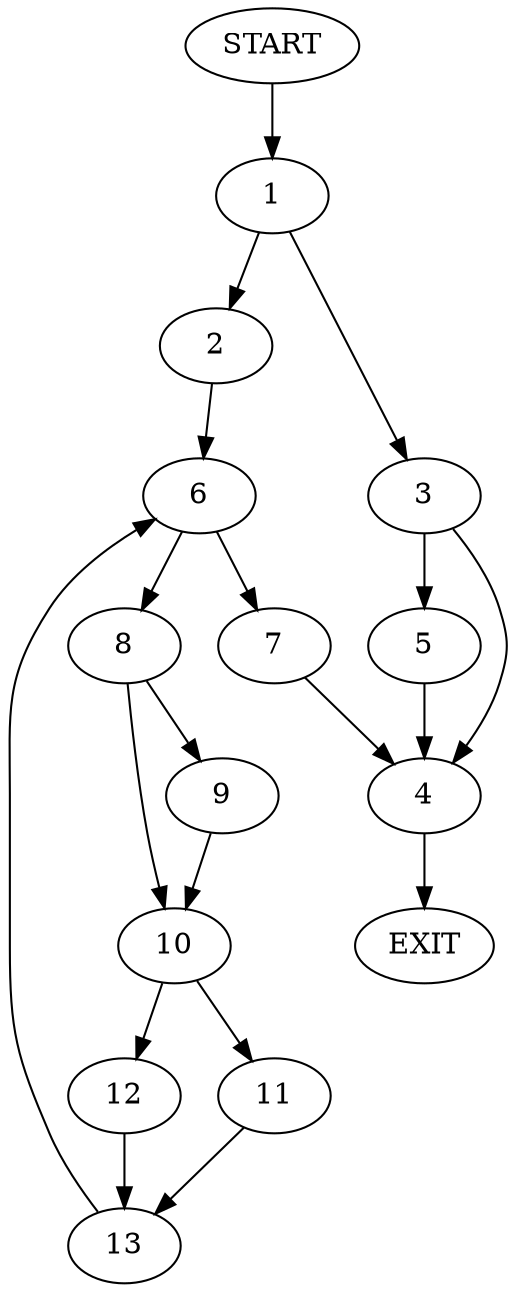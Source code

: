 digraph {
0 [label="START"]
14 [label="EXIT"]
0 -> 1
1 -> 2
1 -> 3
3 -> 4
3 -> 5
2 -> 6
6 -> 7
6 -> 8
7 -> 4
8 -> 9
8 -> 10
9 -> 10
10 -> 11
10 -> 12
11 -> 13
12 -> 13
13 -> 6
4 -> 14
5 -> 4
}
